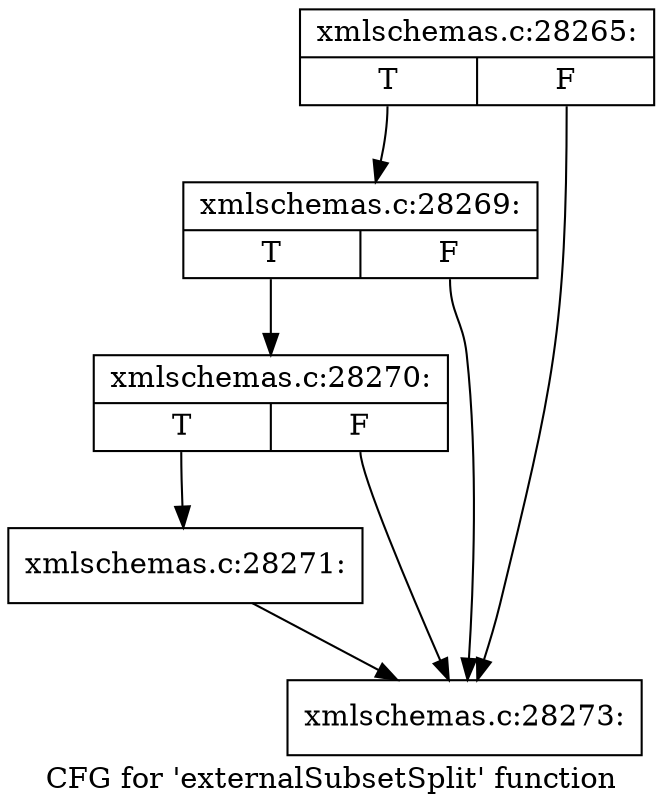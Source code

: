 digraph "CFG for 'externalSubsetSplit' function" {
	label="CFG for 'externalSubsetSplit' function";

	Node0x5aa1ab0 [shape=record,label="{xmlschemas.c:28265:|{<s0>T|<s1>F}}"];
	Node0x5aa1ab0:s0 -> Node0x5aa4d30;
	Node0x5aa1ab0:s1 -> Node0x5aa4c60;
	Node0x5aa4d30 [shape=record,label="{xmlschemas.c:28269:|{<s0>T|<s1>F}}"];
	Node0x5aa4d30:s0 -> Node0x5aa4cb0;
	Node0x5aa4d30:s1 -> Node0x5aa4c60;
	Node0x5aa4cb0 [shape=record,label="{xmlschemas.c:28270:|{<s0>T|<s1>F}}"];
	Node0x5aa4cb0:s0 -> Node0x5aa4c10;
	Node0x5aa4cb0:s1 -> Node0x5aa4c60;
	Node0x5aa4c10 [shape=record,label="{xmlschemas.c:28271:}"];
	Node0x5aa4c10 -> Node0x5aa4c60;
	Node0x5aa4c60 [shape=record,label="{xmlschemas.c:28273:}"];
}
